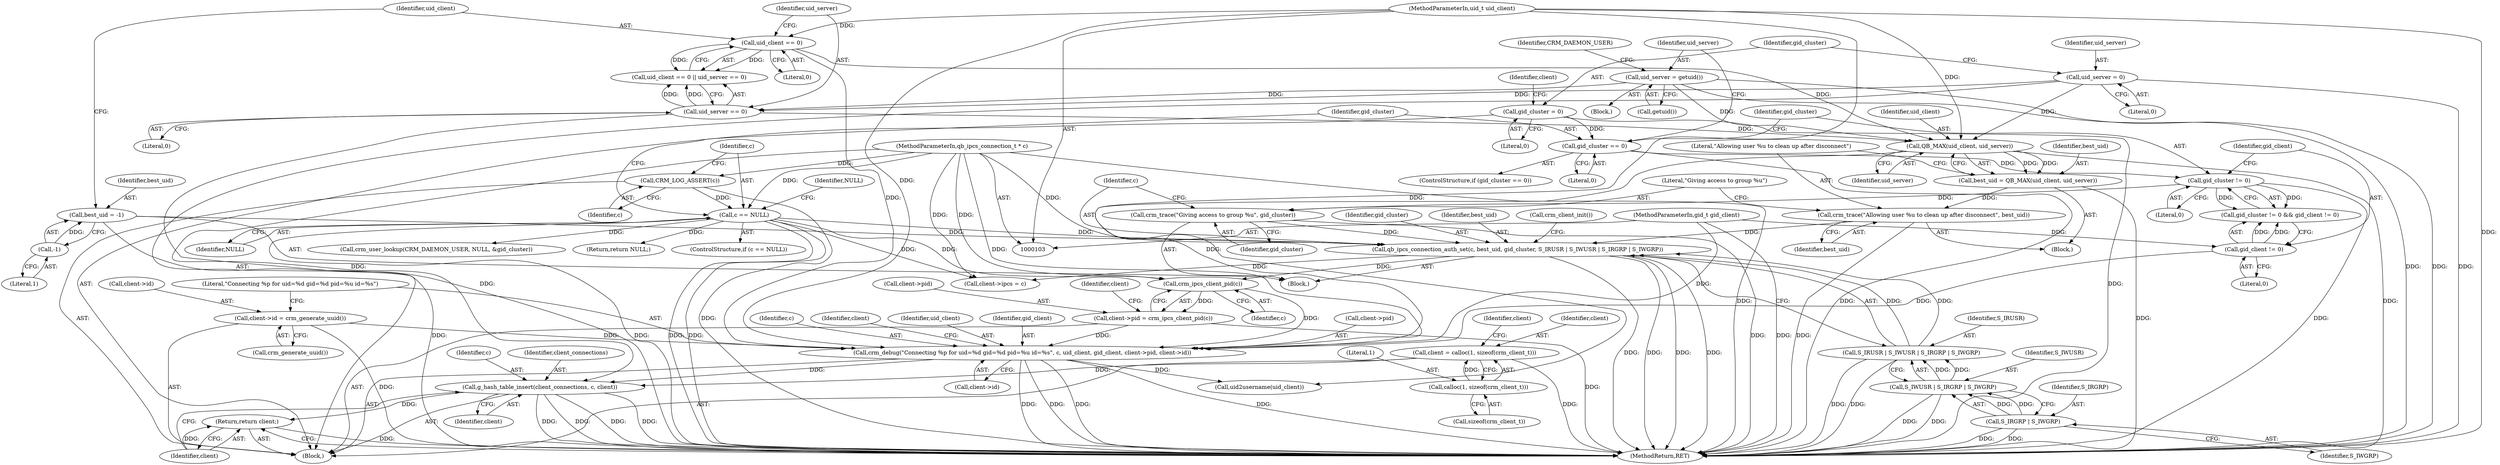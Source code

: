 digraph "1_pacemaker_5d71e65049@pointer" {
"1000251" [label="(Call,g_hash_table_insert(client_connections, c, client))"];
"1000234" [label="(Call,crm_debug(\"Connecting %p for uid=%d gid=%d pid=%u id=%s\", c, uid_client, gid_client, client->pid, client->id))"];
"1000227" [label="(Call,crm_ipcs_client_pid(c))"];
"1000104" [label="(MethodParameterIn,qb_ipcs_connection_t * c)"];
"1000195" [label="(Call,qb_ipcs_connection_auth_set(c, best_uid, gid_cluster, S_IRUSR | S_IWUSR | S_IRGRP | S_IWGRP))"];
"1000123" [label="(Call,c == NULL)"];
"1000120" [label="(Call,CRM_LOG_ASSERT(c))"];
"1000171" [label="(Call,best_uid = -1)"];
"1000173" [label="(Call,-1)"];
"1000189" [label="(Call,crm_trace(\"Allowing user %u to clean up after disconnect\", best_uid))"];
"1000184" [label="(Call,best_uid = QB_MAX(uid_client, uid_server))"];
"1000186" [label="(Call,QB_MAX(uid_client, uid_server))"];
"1000177" [label="(Call,uid_client == 0)"];
"1000105" [label="(MethodParameterIn,uid_t uid_client)"];
"1000180" [label="(Call,uid_server == 0)"];
"1000134" [label="(Call,uid_server = getuid())"];
"1000109" [label="(Call,uid_server = 0)"];
"1000192" [label="(Call,crm_trace(\"Giving access to group %u\", gid_cluster))"];
"1000163" [label="(Call,gid_cluster != 0)"];
"1000130" [label="(Call,gid_cluster == 0)"];
"1000113" [label="(Call,gid_cluster = 0)"];
"1000199" [label="(Call,S_IRUSR | S_IWUSR | S_IRGRP | S_IWGRP)"];
"1000201" [label="(Call,S_IWUSR | S_IRGRP | S_IWGRP)"];
"1000203" [label="(Call,S_IRGRP | S_IWGRP)"];
"1000166" [label="(Call,gid_client != 0)"];
"1000106" [label="(MethodParameterIn,gid_t gid_client)"];
"1000223" [label="(Call,client->pid = crm_ipcs_client_pid(c))"];
"1000229" [label="(Call,client->id = crm_generate_uuid())"];
"1000207" [label="(Call,client = calloc(1, sizeof(crm_client_t)))"];
"1000209" [label="(Call,calloc(1, sizeof(crm_client_t)))"];
"1000255" [label="(Return,return client;)"];
"1000238" [label="(Identifier,gid_client)"];
"1000206" [label="(Call,crm_client_init())"];
"1000139" [label="(Call,crm_user_lookup(CRM_DAEMON_USER, NULL, &gid_cluster))"];
"1000130" [label="(Call,gid_cluster == 0)"];
"1000173" [label="(Call,-1)"];
"1000177" [label="(Call,uid_client == 0)"];
"1000104" [label="(MethodParameterIn,qb_ipcs_connection_t * c)"];
"1000254" [label="(Identifier,client)"];
"1000256" [label="(Identifier,client)"];
"1000167" [label="(Identifier,gid_client)"];
"1000230" [label="(Call,client->id)"];
"1000257" [label="(MethodReturn,RET)"];
"1000228" [label="(Identifier,c)"];
"1000136" [label="(Call,getuid())"];
"1000231" [label="(Identifier,client)"];
"1000127" [label="(Return,return NULL;)"];
"1000235" [label="(Literal,\"Connecting %p for uid=%d gid=%d pid=%u id=%s\")"];
"1000171" [label="(Call,best_uid = -1)"];
"1000184" [label="(Call,best_uid = QB_MAX(uid_client, uid_server))"];
"1000213" [label="(Call,client->ipcs = c)"];
"1000192" [label="(Call,crm_trace(\"Giving access to group %u\", gid_cluster))"];
"1000255" [label="(Return,return client;)"];
"1000188" [label="(Identifier,uid_server)"];
"1000199" [label="(Call,S_IRUSR | S_IWUSR | S_IRGRP | S_IWGRP)"];
"1000174" [label="(Literal,1)"];
"1000118" [label="(Identifier,client)"];
"1000239" [label="(Call,client->pid)"];
"1000129" [label="(ControlStructure,if (gid_cluster == 0))"];
"1000205" [label="(Identifier,S_IWGRP)"];
"1000194" [label="(Identifier,gid_cluster)"];
"1000208" [label="(Identifier,client)"];
"1000196" [label="(Identifier,c)"];
"1000164" [label="(Identifier,gid_cluster)"];
"1000131" [label="(Identifier,gid_cluster)"];
"1000193" [label="(Literal,\"Giving access to group %u\")"];
"1000172" [label="(Identifier,best_uid)"];
"1000190" [label="(Literal,\"Allowing user %u to clean up after disconnect\")"];
"1000204" [label="(Identifier,S_IRGRP)"];
"1000236" [label="(Identifier,c)"];
"1000134" [label="(Call,uid_server = getuid())"];
"1000176" [label="(Call,uid_client == 0 || uid_server == 0)"];
"1000121" [label="(Identifier,c)"];
"1000180" [label="(Call,uid_server == 0)"];
"1000132" [label="(Literal,0)"];
"1000211" [label="(Call,sizeof(crm_client_t))"];
"1000202" [label="(Identifier,S_IWUSR)"];
"1000120" [label="(Call,CRM_LOG_ASSERT(c))"];
"1000133" [label="(Block,)"];
"1000168" [label="(Literal,0)"];
"1000122" [label="(ControlStructure,if (c == NULL))"];
"1000179" [label="(Literal,0)"];
"1000207" [label="(Call,client = calloc(1, sizeof(crm_client_t)))"];
"1000195" [label="(Call,qb_ipcs_connection_auth_set(c, best_uid, gid_cluster, S_IRUSR | S_IWUSR | S_IRGRP | S_IWGRP))"];
"1000182" [label="(Literal,0)"];
"1000140" [label="(Identifier,CRM_DAEMON_USER)"];
"1000114" [label="(Identifier,gid_cluster)"];
"1000203" [label="(Call,S_IRGRP | S_IWGRP)"];
"1000111" [label="(Literal,0)"];
"1000187" [label="(Identifier,uid_client)"];
"1000135" [label="(Identifier,uid_server)"];
"1000223" [label="(Call,client->pid = crm_ipcs_client_pid(c))"];
"1000123" [label="(Call,c == NULL)"];
"1000224" [label="(Call,client->pid)"];
"1000189" [label="(Call,crm_trace(\"Allowing user %u to clean up after disconnect\", best_uid))"];
"1000247" [label="(Identifier,client)"];
"1000185" [label="(Identifier,best_uid)"];
"1000200" [label="(Identifier,S_IRUSR)"];
"1000106" [label="(MethodParameterIn,gid_t gid_client)"];
"1000169" [label="(Block,)"];
"1000242" [label="(Call,client->id)"];
"1000166" [label="(Call,gid_client != 0)"];
"1000109" [label="(Call,uid_server = 0)"];
"1000110" [label="(Identifier,uid_server)"];
"1000252" [label="(Identifier,client_connections)"];
"1000191" [label="(Identifier,best_uid)"];
"1000186" [label="(Call,QB_MAX(uid_client, uid_server))"];
"1000210" [label="(Literal,1)"];
"1000125" [label="(Identifier,NULL)"];
"1000163" [label="(Call,gid_cluster != 0)"];
"1000233" [label="(Call,crm_generate_uuid())"];
"1000198" [label="(Identifier,gid_cluster)"];
"1000237" [label="(Identifier,uid_client)"];
"1000124" [label="(Identifier,c)"];
"1000209" [label="(Call,calloc(1, sizeof(crm_client_t)))"];
"1000197" [label="(Identifier,best_uid)"];
"1000215" [label="(Identifier,client)"];
"1000234" [label="(Call,crm_debug(\"Connecting %p for uid=%d gid=%d pid=%u id=%s\", c, uid_client, gid_client, client->pid, client->id))"];
"1000128" [label="(Identifier,NULL)"];
"1000251" [label="(Call,g_hash_table_insert(client_connections, c, client))"];
"1000181" [label="(Identifier,uid_server)"];
"1000105" [label="(MethodParameterIn,uid_t uid_client)"];
"1000183" [label="(Block,)"];
"1000227" [label="(Call,crm_ipcs_client_pid(c))"];
"1000162" [label="(Call,gid_cluster != 0 && gid_client != 0)"];
"1000201" [label="(Call,S_IWUSR | S_IRGRP | S_IWGRP)"];
"1000107" [label="(Block,)"];
"1000229" [label="(Call,client->id = crm_generate_uuid())"];
"1000253" [label="(Identifier,c)"];
"1000178" [label="(Identifier,uid_client)"];
"1000165" [label="(Literal,0)"];
"1000115" [label="(Literal,0)"];
"1000113" [label="(Call,gid_cluster = 0)"];
"1000249" [label="(Call,uid2username(uid_client))"];
"1000251" -> "1000107"  [label="AST: "];
"1000251" -> "1000254"  [label="CFG: "];
"1000252" -> "1000251"  [label="AST: "];
"1000253" -> "1000251"  [label="AST: "];
"1000254" -> "1000251"  [label="AST: "];
"1000256" -> "1000251"  [label="CFG: "];
"1000251" -> "1000257"  [label="DDG: "];
"1000251" -> "1000257"  [label="DDG: "];
"1000251" -> "1000257"  [label="DDG: "];
"1000251" -> "1000257"  [label="DDG: "];
"1000234" -> "1000251"  [label="DDG: "];
"1000104" -> "1000251"  [label="DDG: "];
"1000207" -> "1000251"  [label="DDG: "];
"1000251" -> "1000255"  [label="DDG: "];
"1000234" -> "1000107"  [label="AST: "];
"1000234" -> "1000242"  [label="CFG: "];
"1000235" -> "1000234"  [label="AST: "];
"1000236" -> "1000234"  [label="AST: "];
"1000237" -> "1000234"  [label="AST: "];
"1000238" -> "1000234"  [label="AST: "];
"1000239" -> "1000234"  [label="AST: "];
"1000242" -> "1000234"  [label="AST: "];
"1000247" -> "1000234"  [label="CFG: "];
"1000234" -> "1000257"  [label="DDG: "];
"1000234" -> "1000257"  [label="DDG: "];
"1000234" -> "1000257"  [label="DDG: "];
"1000234" -> "1000257"  [label="DDG: "];
"1000227" -> "1000234"  [label="DDG: "];
"1000104" -> "1000234"  [label="DDG: "];
"1000177" -> "1000234"  [label="DDG: "];
"1000186" -> "1000234"  [label="DDG: "];
"1000105" -> "1000234"  [label="DDG: "];
"1000166" -> "1000234"  [label="DDG: "];
"1000106" -> "1000234"  [label="DDG: "];
"1000223" -> "1000234"  [label="DDG: "];
"1000229" -> "1000234"  [label="DDG: "];
"1000234" -> "1000249"  [label="DDG: "];
"1000227" -> "1000223"  [label="AST: "];
"1000227" -> "1000228"  [label="CFG: "];
"1000228" -> "1000227"  [label="AST: "];
"1000223" -> "1000227"  [label="CFG: "];
"1000227" -> "1000223"  [label="DDG: "];
"1000104" -> "1000227"  [label="DDG: "];
"1000195" -> "1000227"  [label="DDG: "];
"1000123" -> "1000227"  [label="DDG: "];
"1000104" -> "1000103"  [label="AST: "];
"1000104" -> "1000257"  [label="DDG: "];
"1000104" -> "1000120"  [label="DDG: "];
"1000104" -> "1000123"  [label="DDG: "];
"1000104" -> "1000195"  [label="DDG: "];
"1000104" -> "1000213"  [label="DDG: "];
"1000195" -> "1000169"  [label="AST: "];
"1000195" -> "1000199"  [label="CFG: "];
"1000196" -> "1000195"  [label="AST: "];
"1000197" -> "1000195"  [label="AST: "];
"1000198" -> "1000195"  [label="AST: "];
"1000199" -> "1000195"  [label="AST: "];
"1000206" -> "1000195"  [label="CFG: "];
"1000195" -> "1000257"  [label="DDG: "];
"1000195" -> "1000257"  [label="DDG: "];
"1000195" -> "1000257"  [label="DDG: "];
"1000195" -> "1000257"  [label="DDG: "];
"1000123" -> "1000195"  [label="DDG: "];
"1000171" -> "1000195"  [label="DDG: "];
"1000189" -> "1000195"  [label="DDG: "];
"1000192" -> "1000195"  [label="DDG: "];
"1000199" -> "1000195"  [label="DDG: "];
"1000199" -> "1000195"  [label="DDG: "];
"1000195" -> "1000213"  [label="DDG: "];
"1000123" -> "1000122"  [label="AST: "];
"1000123" -> "1000125"  [label="CFG: "];
"1000124" -> "1000123"  [label="AST: "];
"1000125" -> "1000123"  [label="AST: "];
"1000128" -> "1000123"  [label="CFG: "];
"1000131" -> "1000123"  [label="CFG: "];
"1000123" -> "1000257"  [label="DDG: "];
"1000123" -> "1000257"  [label="DDG: "];
"1000123" -> "1000257"  [label="DDG: "];
"1000120" -> "1000123"  [label="DDG: "];
"1000123" -> "1000127"  [label="DDG: "];
"1000123" -> "1000139"  [label="DDG: "];
"1000123" -> "1000213"  [label="DDG: "];
"1000120" -> "1000107"  [label="AST: "];
"1000120" -> "1000121"  [label="CFG: "];
"1000121" -> "1000120"  [label="AST: "];
"1000124" -> "1000120"  [label="CFG: "];
"1000120" -> "1000257"  [label="DDG: "];
"1000171" -> "1000169"  [label="AST: "];
"1000171" -> "1000173"  [label="CFG: "];
"1000172" -> "1000171"  [label="AST: "];
"1000173" -> "1000171"  [label="AST: "];
"1000178" -> "1000171"  [label="CFG: "];
"1000171" -> "1000257"  [label="DDG: "];
"1000173" -> "1000171"  [label="DDG: "];
"1000173" -> "1000174"  [label="CFG: "];
"1000174" -> "1000173"  [label="AST: "];
"1000189" -> "1000183"  [label="AST: "];
"1000189" -> "1000191"  [label="CFG: "];
"1000190" -> "1000189"  [label="AST: "];
"1000191" -> "1000189"  [label="AST: "];
"1000193" -> "1000189"  [label="CFG: "];
"1000189" -> "1000257"  [label="DDG: "];
"1000184" -> "1000189"  [label="DDG: "];
"1000184" -> "1000183"  [label="AST: "];
"1000184" -> "1000186"  [label="CFG: "];
"1000185" -> "1000184"  [label="AST: "];
"1000186" -> "1000184"  [label="AST: "];
"1000190" -> "1000184"  [label="CFG: "];
"1000184" -> "1000257"  [label="DDG: "];
"1000186" -> "1000184"  [label="DDG: "];
"1000186" -> "1000184"  [label="DDG: "];
"1000186" -> "1000188"  [label="CFG: "];
"1000187" -> "1000186"  [label="AST: "];
"1000188" -> "1000186"  [label="AST: "];
"1000186" -> "1000257"  [label="DDG: "];
"1000177" -> "1000186"  [label="DDG: "];
"1000105" -> "1000186"  [label="DDG: "];
"1000180" -> "1000186"  [label="DDG: "];
"1000134" -> "1000186"  [label="DDG: "];
"1000109" -> "1000186"  [label="DDG: "];
"1000177" -> "1000176"  [label="AST: "];
"1000177" -> "1000179"  [label="CFG: "];
"1000178" -> "1000177"  [label="AST: "];
"1000179" -> "1000177"  [label="AST: "];
"1000181" -> "1000177"  [label="CFG: "];
"1000176" -> "1000177"  [label="CFG: "];
"1000177" -> "1000176"  [label="DDG: "];
"1000177" -> "1000176"  [label="DDG: "];
"1000105" -> "1000177"  [label="DDG: "];
"1000105" -> "1000103"  [label="AST: "];
"1000105" -> "1000257"  [label="DDG: "];
"1000105" -> "1000249"  [label="DDG: "];
"1000180" -> "1000176"  [label="AST: "];
"1000180" -> "1000182"  [label="CFG: "];
"1000181" -> "1000180"  [label="AST: "];
"1000182" -> "1000180"  [label="AST: "];
"1000176" -> "1000180"  [label="CFG: "];
"1000180" -> "1000257"  [label="DDG: "];
"1000180" -> "1000176"  [label="DDG: "];
"1000180" -> "1000176"  [label="DDG: "];
"1000134" -> "1000180"  [label="DDG: "];
"1000109" -> "1000180"  [label="DDG: "];
"1000134" -> "1000133"  [label="AST: "];
"1000134" -> "1000136"  [label="CFG: "];
"1000135" -> "1000134"  [label="AST: "];
"1000136" -> "1000134"  [label="AST: "];
"1000140" -> "1000134"  [label="CFG: "];
"1000134" -> "1000257"  [label="DDG: "];
"1000134" -> "1000257"  [label="DDG: "];
"1000109" -> "1000107"  [label="AST: "];
"1000109" -> "1000111"  [label="CFG: "];
"1000110" -> "1000109"  [label="AST: "];
"1000111" -> "1000109"  [label="AST: "];
"1000114" -> "1000109"  [label="CFG: "];
"1000109" -> "1000257"  [label="DDG: "];
"1000192" -> "1000169"  [label="AST: "];
"1000192" -> "1000194"  [label="CFG: "];
"1000193" -> "1000192"  [label="AST: "];
"1000194" -> "1000192"  [label="AST: "];
"1000196" -> "1000192"  [label="CFG: "];
"1000192" -> "1000257"  [label="DDG: "];
"1000163" -> "1000192"  [label="DDG: "];
"1000163" -> "1000162"  [label="AST: "];
"1000163" -> "1000165"  [label="CFG: "];
"1000164" -> "1000163"  [label="AST: "];
"1000165" -> "1000163"  [label="AST: "];
"1000167" -> "1000163"  [label="CFG: "];
"1000162" -> "1000163"  [label="CFG: "];
"1000163" -> "1000257"  [label="DDG: "];
"1000163" -> "1000162"  [label="DDG: "];
"1000163" -> "1000162"  [label="DDG: "];
"1000130" -> "1000163"  [label="DDG: "];
"1000130" -> "1000129"  [label="AST: "];
"1000130" -> "1000132"  [label="CFG: "];
"1000131" -> "1000130"  [label="AST: "];
"1000132" -> "1000130"  [label="AST: "];
"1000135" -> "1000130"  [label="CFG: "];
"1000164" -> "1000130"  [label="CFG: "];
"1000130" -> "1000257"  [label="DDG: "];
"1000113" -> "1000130"  [label="DDG: "];
"1000113" -> "1000107"  [label="AST: "];
"1000113" -> "1000115"  [label="CFG: "];
"1000114" -> "1000113"  [label="AST: "];
"1000115" -> "1000113"  [label="AST: "];
"1000118" -> "1000113"  [label="CFG: "];
"1000113" -> "1000257"  [label="DDG: "];
"1000199" -> "1000201"  [label="CFG: "];
"1000200" -> "1000199"  [label="AST: "];
"1000201" -> "1000199"  [label="AST: "];
"1000199" -> "1000257"  [label="DDG: "];
"1000199" -> "1000257"  [label="DDG: "];
"1000201" -> "1000199"  [label="DDG: "];
"1000201" -> "1000199"  [label="DDG: "];
"1000201" -> "1000203"  [label="CFG: "];
"1000202" -> "1000201"  [label="AST: "];
"1000203" -> "1000201"  [label="AST: "];
"1000201" -> "1000257"  [label="DDG: "];
"1000201" -> "1000257"  [label="DDG: "];
"1000203" -> "1000201"  [label="DDG: "];
"1000203" -> "1000201"  [label="DDG: "];
"1000203" -> "1000205"  [label="CFG: "];
"1000204" -> "1000203"  [label="AST: "];
"1000205" -> "1000203"  [label="AST: "];
"1000203" -> "1000257"  [label="DDG: "];
"1000203" -> "1000257"  [label="DDG: "];
"1000166" -> "1000162"  [label="AST: "];
"1000166" -> "1000168"  [label="CFG: "];
"1000167" -> "1000166"  [label="AST: "];
"1000168" -> "1000166"  [label="AST: "];
"1000162" -> "1000166"  [label="CFG: "];
"1000166" -> "1000162"  [label="DDG: "];
"1000166" -> "1000162"  [label="DDG: "];
"1000106" -> "1000166"  [label="DDG: "];
"1000106" -> "1000103"  [label="AST: "];
"1000106" -> "1000257"  [label="DDG: "];
"1000223" -> "1000107"  [label="AST: "];
"1000224" -> "1000223"  [label="AST: "];
"1000231" -> "1000223"  [label="CFG: "];
"1000223" -> "1000257"  [label="DDG: "];
"1000229" -> "1000107"  [label="AST: "];
"1000229" -> "1000233"  [label="CFG: "];
"1000230" -> "1000229"  [label="AST: "];
"1000233" -> "1000229"  [label="AST: "];
"1000235" -> "1000229"  [label="CFG: "];
"1000229" -> "1000257"  [label="DDG: "];
"1000207" -> "1000107"  [label="AST: "];
"1000207" -> "1000209"  [label="CFG: "];
"1000208" -> "1000207"  [label="AST: "];
"1000209" -> "1000207"  [label="AST: "];
"1000215" -> "1000207"  [label="CFG: "];
"1000207" -> "1000257"  [label="DDG: "];
"1000209" -> "1000207"  [label="DDG: "];
"1000209" -> "1000211"  [label="CFG: "];
"1000210" -> "1000209"  [label="AST: "];
"1000211" -> "1000209"  [label="AST: "];
"1000255" -> "1000107"  [label="AST: "];
"1000255" -> "1000256"  [label="CFG: "];
"1000256" -> "1000255"  [label="AST: "];
"1000257" -> "1000255"  [label="CFG: "];
"1000255" -> "1000257"  [label="DDG: "];
"1000256" -> "1000255"  [label="DDG: "];
}
